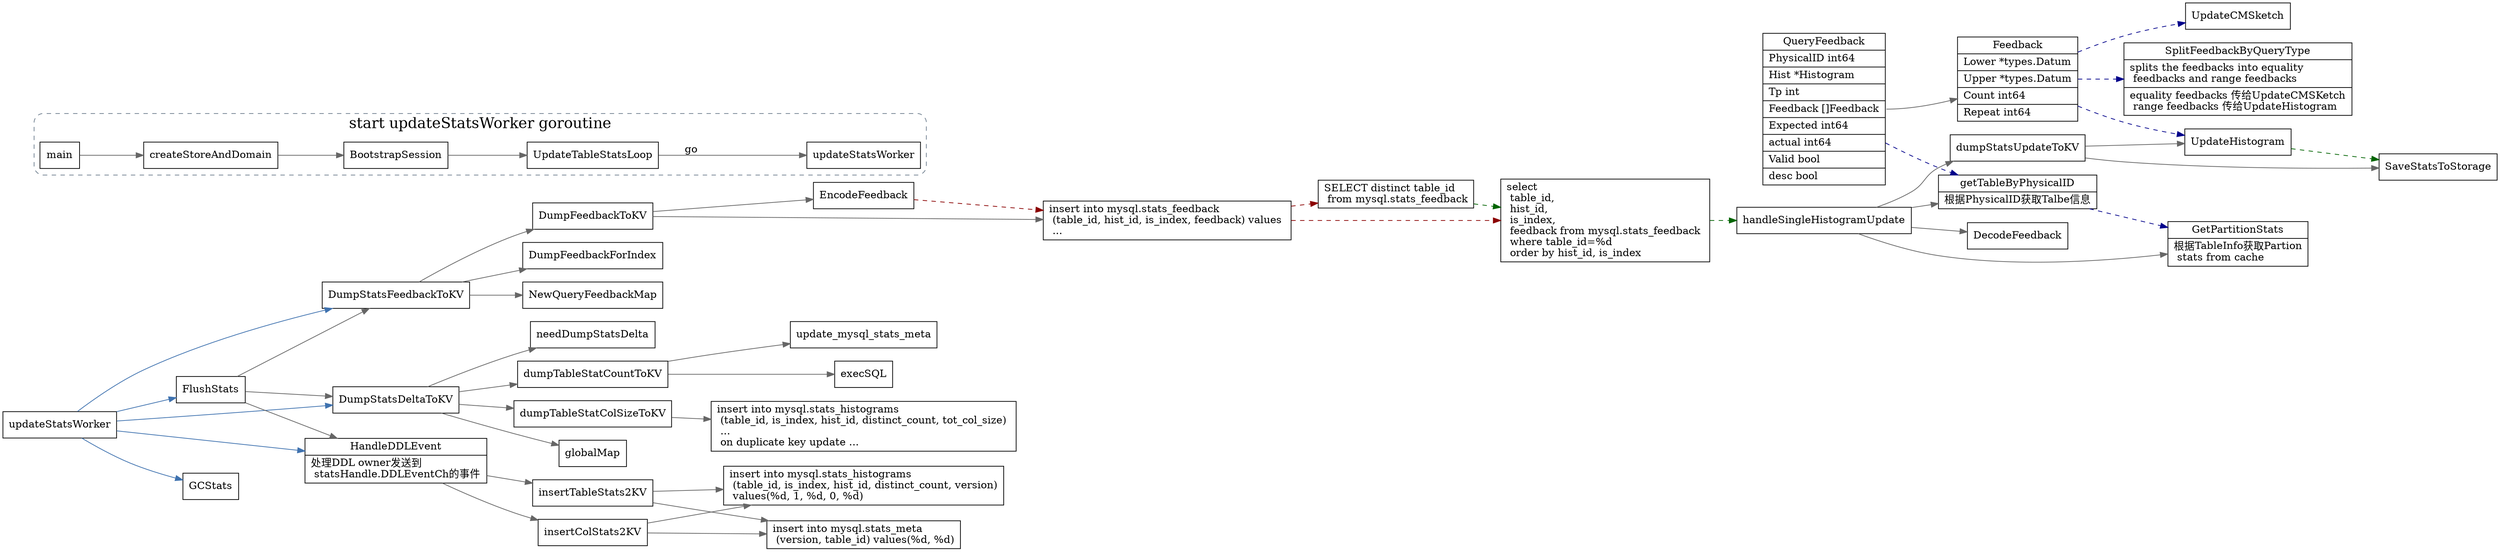 digraph QueryFeedback {
  node[shape=box];
  edge[color=gray40];
  newrank=true;
  rankdir=LR;

  Feedbacks[
    shape="record";
    label="{{
      QueryFeedback|
	      PhysicalID int64\l|
	      Hist       *Histogram\l|
	      Tp         int\l|
	      <Feedback> Feedback   []Feedback\l|
	      Expected   int64\l|
	      actual     int64\l|
	      Valid      bool\l|
	      desc       bool\l
    }}"];
  Feedbacks:Feedback -> Feedback;
  Feedback[
    shape="record";
    label="{{
      Feedback|
	      Lower  *types.Datum\l|
	      Upper  *types.Datum\l|
	      Count  int64\l|
	      Repeat int64\l
    }}"];
  subgraph cluster_go {
    graph[label="start updateStatsWorker goroutine";fontsize=20;style="rounded,dashed";color="slategrey"]
    main -> createStoreAndDomain -> BootstrapSession -> UpdateTableStatsLoop;
    UpdateTableStatsLoop -> updateStatsWorker1[label=go];
    updateStatsWorker1[
      shape="record";
      label="{{
        updateStatsWorker
      }}"];
  }

  updateStatsWorker -> {
    DumpStatsDeltaToKV;
    HandleDDLEvent;
    FlushStats;
    DumpStatsFeedbackToKV;
    GCStats;
  }[color="#3f72af"];
  sql1[
    shape="record";
    label="{{
      SELECT distinct table_id \l 
      from mysql.stats_feedback\l
    }}"];
  sql2[
    shape="record";
    label="{{
      select \l
        table_id,\l
        hist_id,\l
        is_index,\l
        feedback from mysql.stats_feedback \l
        where table_id=%d \l
        order by hist_id, is_index\l
    }}"];
  sql1 -> sql2 -> handleSingleHistogramUpdate[style=dashed;color=darkgreen];
  handleSingleHistogramUpdate -> {
    getTableByPhysicalID;
    GetPartitionStats;
    DecodeFeedback;
    dumpStatsUpdateToKV;
  }
  dumpStatsUpdateToKV -> {
    SaveStatsToStorage;
    UpdateHistogram;
  }
  UpdateHistogram -> SaveStatsToStorage[style=dashed;color=darkgreen];

  getTableByPhysicalID[
      shape="record";
      label="{{
        getTableByPhysicalID|
        根据PhysicalID获取Talbe信息\l
      }}"];
  GetPartitionStats[
    shape="record";
    label="{{
      GetPartitionStats|
      根据TableInfo获取Partion\l 
      stats from cache\l
    }}"];
  SplitFeedbackByQueryType[
    shape="record";
    label="{{
      SplitFeedbackByQueryType|
      splits the feedbacks into equality\l
      feedbacks and range feedbacks\l|
      equality feedbacks 传给UpdateCMSKetch\l
      range feedbacks 传给UpdateHistogram\l
    }}"];

  //DumpStatsDeltaToKV
  DumpStatsDeltaToKV -> {
    globalMap;
    needDumpStatsDelta;
    dumpTableStatCountToKV;
    dumpTableStatColSizeToKV;
  }
  dumpTableStatCountToKV -> {
    update_mysql_stats_meta;
    execSQL;
  }
  dumpTableStatColSizeToKV -> {
    insert_into_mysql_stats_histograms;
  }
  insert_into_mysql_stats_histograms[
    shape="record";
    label="{{
      insert into mysql.stats_histograms\l 
      (table_id, is_index, hist_id, distinct_count, tot_col_size) \l
      ...\l
      on duplicate key update ...\l
    }}"];

  //DumpStatsFeedbackToKV
  DumpStatsFeedbackToKV -> {
    DumpFeedbackToKV;
    DumpFeedbackForIndex;
    NewQueryFeedbackMap;
  }
  DumpFeedbackToKV -> {
    EncodeFeedback;
    insert_into_mysql_stats_feedback;
  }
  insert_into_mysql_stats_feedback[
    shape="record";
    label="{{
      insert into mysql.stats_feedback\l 
      (table_id, hist_id, is_index, feedback) values \l
      ...\l
    }}"];
  EncodeFeedback -> insert_into_mysql_stats_feedback -> {sql1;sql2}[style=dashed;color=darkred];
  DumpFeedbackForIndex -> {
  }

  FlushStats -> {
    HandleDDLEvent;
    DumpStatsDeltaToKV;
    DumpStatsFeedbackToKV;
  }
  HandleDDLEvent[
    shape="record";
    label="{{
      HandleDDLEvent|
      处理DDL owner发送到\l 
      statsHandle.DDLEventCh的事件\l
    }}"];

  HandleDDLEvent -> {
    insertTableStats2KV;
    insertColStats2KV;
  }
  insertTableStats2KV -> {
    mysql_stats_meta;
    mysql_stats_histograms;
  }
  insertColStats2KV -> {
    mysql_stats_meta;
    mysql_stats_histograms;
  }
  mysql_stats_meta[
    shape="record";
    label="{{
      insert into mysql.stats_meta\l 
      (version, table_id) values(%d, %d)\l
    }}"];
  mysql_stats_histograms[
    shape="record";
    label="{{
      insert into mysql.stats_histograms \l 
        (table_id, is_index, hist_id, distinct_count, version)\l 
        values(%d, 1, %d, 0, %d)\l
    }}"];

  edge[style=dashed;color=darkblue]
  Feedbacks -> getTableByPhysicalID -> GetPartitionStats;
  Feedback -> SplitFeedbackByQueryType;
  Feedback -> {
    UpdateCMSketch;
    UpdateHistogram;
  }
}
